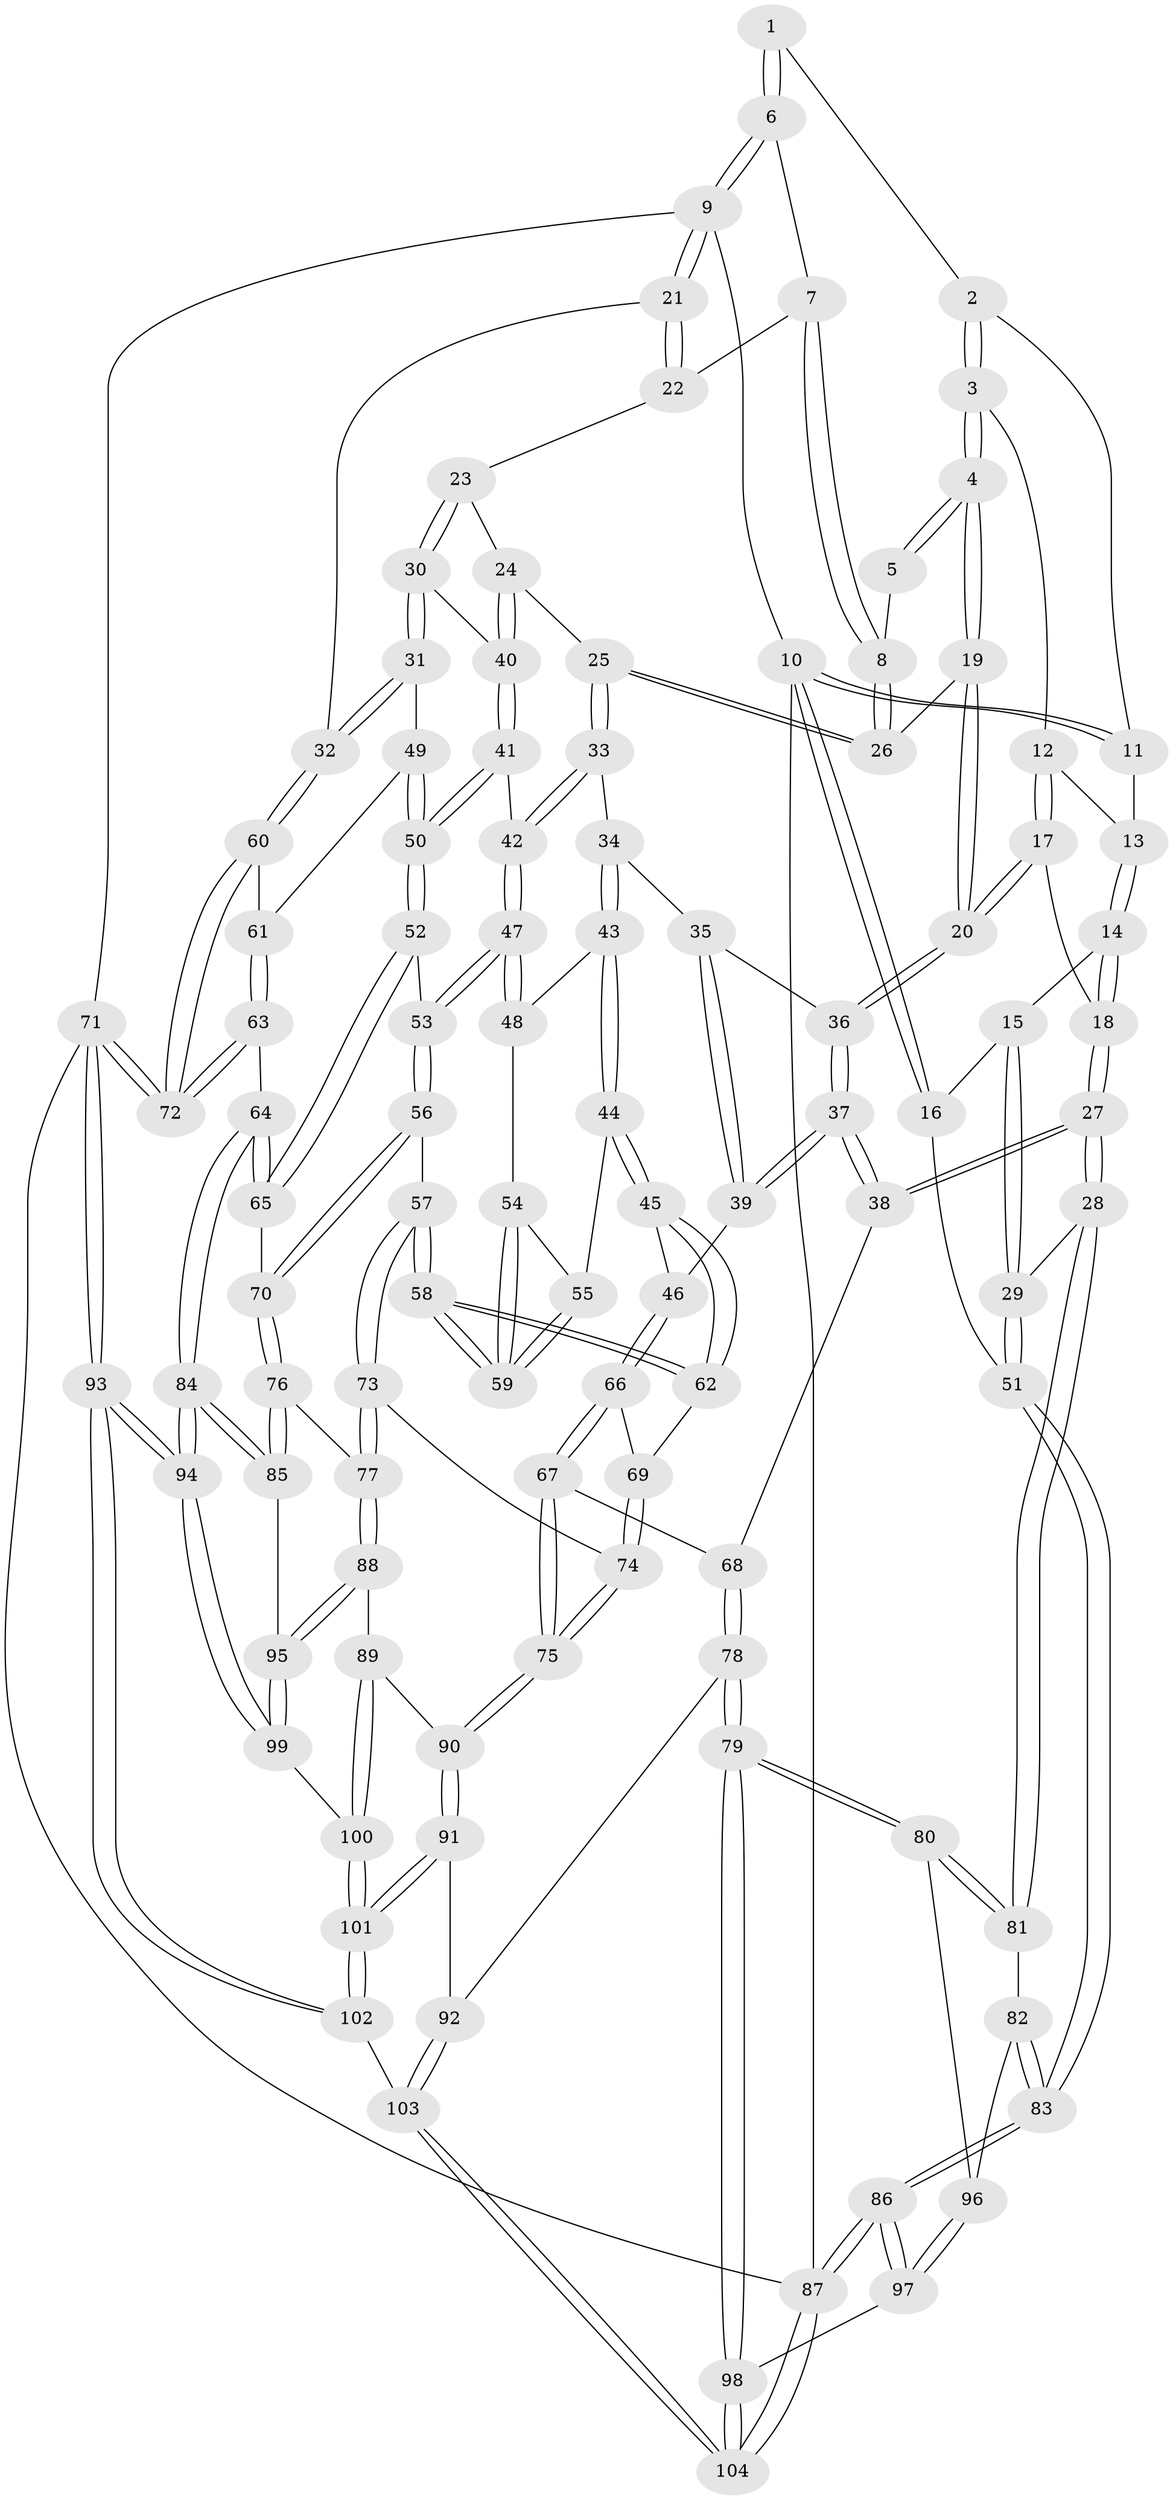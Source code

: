 // coarse degree distribution, {4: 0.5238095238095238, 5: 0.07142857142857142, 3: 0.35714285714285715, 2: 0.023809523809523808, 6: 0.023809523809523808}
// Generated by graph-tools (version 1.1) at 2025/38/03/04/25 23:38:35]
// undirected, 104 vertices, 257 edges
graph export_dot {
  node [color=gray90,style=filled];
  1 [pos="+0.7506773530681745+0"];
  2 [pos="+0.3843688519706369+0"];
  3 [pos="+0.4284315506558907+0.030481520849005447"];
  4 [pos="+0.4955907332598238+0.1302451482356358"];
  5 [pos="+0.5822042169859027+0.014989537228415386"];
  6 [pos="+0.9031036937221808+0"];
  7 [pos="+0.8401166858703185+0"];
  8 [pos="+0.669809904849745+0.1362727969328963"];
  9 [pos="+1+0"];
  10 [pos="+0+0"];
  11 [pos="+0.14621151484322534+0"];
  12 [pos="+0.30142984396087874+0.10350994098589272"];
  13 [pos="+0.19359906413955094+0.03165785517090954"];
  14 [pos="+0.15200959251925159+0.14494347029766608"];
  15 [pos="+0.12740025039030387+0.1570718685093698"];
  16 [pos="+0+0"];
  17 [pos="+0.326809414103007+0.23294204439210306"];
  18 [pos="+0.266259323130848+0.2469736128803161"];
  19 [pos="+0.5065401234664929+0.17171968746137714"];
  20 [pos="+0.40810115148087484+0.2552714570486155"];
  21 [pos="+1+0.33224079920513555"];
  22 [pos="+0.8595370574377168+0.074680118826793"];
  23 [pos="+0.8692551659568756+0.18165727238470278"];
  24 [pos="+0.700713772301254+0.3026279225345432"];
  25 [pos="+0.6746779571477254+0.29948912714535403"];
  26 [pos="+0.614812745235362+0.20121720651590763"];
  27 [pos="+0.08286520759816522+0.49361499339365894"];
  28 [pos="+0.009173010781011078+0.4907917975985333"];
  29 [pos="+0+0.4838417682695844"];
  30 [pos="+1+0.34411532488055513"];
  31 [pos="+1+0.34917315306626967"];
  32 [pos="+1+0.3556126767326106"];
  33 [pos="+0.6192324913091319+0.4001863176662952"];
  34 [pos="+0.46225622297061025+0.3884010170671363"];
  35 [pos="+0.41729956298103577+0.3053580573411284"];
  36 [pos="+0.4123062448048429+0.2944680850848164"];
  37 [pos="+0.21470043977195316+0.4842320401866741"];
  38 [pos="+0.09465189898399196+0.498287682018505"];
  39 [pos="+0.3131862065536753+0.4974185747408336"];
  40 [pos="+0.8428998973361411+0.40026738605870393"];
  41 [pos="+0.8132944662837535+0.4782370822738739"];
  42 [pos="+0.6303840397878243+0.46967439715224896"];
  43 [pos="+0.43507220072916986+0.47041712883065095"];
  44 [pos="+0.4142329525152445+0.5070462672353542"];
  45 [pos="+0.40918274253906267+0.5113823843424552"];
  46 [pos="+0.3974836068348122+0.5154275173568394"];
  47 [pos="+0.6266011947316007+0.48397444007808166"];
  48 [pos="+0.6106045165610074+0.4924693018960263"];
  49 [pos="+0.9197076042924948+0.5445542607794427"];
  50 [pos="+0.8194279872670539+0.5342048400607241"];
  51 [pos="+0+0.4762744810881878"];
  52 [pos="+0.8168150848715127+0.540609167648264"];
  53 [pos="+0.6404529104254554+0.5149578085615215"];
  54 [pos="+0.5654284339228424+0.5288774170390268"];
  55 [pos="+0.44810958349734287+0.5161383536453409"];
  56 [pos="+0.6751694187376844+0.6241753289854651"];
  57 [pos="+0.5567210168943632+0.6618066050128842"];
  58 [pos="+0.533799132756517+0.6305351223648247"];
  59 [pos="+0.5416276520358451+0.5821697726856583"];
  60 [pos="+1+0.43010262765204466"];
  61 [pos="+0.9441719829014219+0.57325635522534"];
  62 [pos="+0.4890383025281146+0.6168300113205185"];
  63 [pos="+0.9542507732613381+0.7213616113441063"];
  64 [pos="+0.9111722317278562+0.731227304095214"];
  65 [pos="+0.7820747131483407+0.6596161836561268"];
  66 [pos="+0.3772246929550157+0.6442019830190874"];
  67 [pos="+0.3181183573311546+0.7169860601717143"];
  68 [pos="+0.1278922911470187+0.539692243365784"];
  69 [pos="+0.44041698924805467+0.6486753305795132"];
  70 [pos="+0.7517873121382125+0.6664856212586499"];
  71 [pos="+1+1"];
  72 [pos="+1+0.7531327125586752"];
  73 [pos="+0.5334896577674644+0.7391189870548794"];
  74 [pos="+0.47599235425921577+0.7251211208468982"];
  75 [pos="+0.3238564390122455+0.7419519127822116"];
  76 [pos="+0.6827511576329686+0.7938180028645784"];
  77 [pos="+0.5445643938597735+0.7704322099296474"];
  78 [pos="+0.19686383897663032+0.8701967469318589"];
  79 [pos="+0.1614176415420015+0.8850776079401006"];
  80 [pos="+0.10843513215209004+0.8381395757960937"];
  81 [pos="+0.08793718067932088+0.8142244603425766"];
  82 [pos="+0.025964890304843505+0.8173716084299906"];
  83 [pos="+0+0.7823695613840305"];
  84 [pos="+0.8060630531292746+0.9978734740942308"];
  85 [pos="+0.7066617791109041+0.8685223555993932"];
  86 [pos="+0+1"];
  87 [pos="+0+1"];
  88 [pos="+0.516263194376671+0.8292560238517158"];
  89 [pos="+0.3907377253935915+0.8556497948554477"];
  90 [pos="+0.31081558801026554+0.8204324814810617"];
  91 [pos="+0.2866378875616877+0.839620838079495"];
  92 [pos="+0.21308280196119211+0.8673729702071483"];
  93 [pos="+0.899029581209942+1"];
  94 [pos="+0.8200519680610888+1"];
  95 [pos="+0.5454528992228299+0.9008536287787111"];
  96 [pos="+0+0.8756363919095468"];
  97 [pos="+0+0.9476734758769807"];
  98 [pos="+0.14349891796529804+0.9197271778278927"];
  99 [pos="+0.5427371187492989+0.9258941775913513"];
  100 [pos="+0.46048717486334795+1"];
  101 [pos="+0.4202753001547105+1"];
  102 [pos="+0.41925425335774635+1"];
  103 [pos="+0.3905644355267881+1"];
  104 [pos="+0.11719402833685197+1"];
  1 -- 2;
  1 -- 6;
  1 -- 6;
  2 -- 3;
  2 -- 3;
  2 -- 11;
  3 -- 4;
  3 -- 4;
  3 -- 12;
  4 -- 5;
  4 -- 5;
  4 -- 19;
  4 -- 19;
  5 -- 8;
  6 -- 7;
  6 -- 9;
  6 -- 9;
  7 -- 8;
  7 -- 8;
  7 -- 22;
  8 -- 26;
  8 -- 26;
  9 -- 10;
  9 -- 21;
  9 -- 21;
  9 -- 71;
  10 -- 11;
  10 -- 11;
  10 -- 16;
  10 -- 16;
  10 -- 87;
  11 -- 13;
  12 -- 13;
  12 -- 17;
  12 -- 17;
  13 -- 14;
  13 -- 14;
  14 -- 15;
  14 -- 18;
  14 -- 18;
  15 -- 16;
  15 -- 29;
  15 -- 29;
  16 -- 51;
  17 -- 18;
  17 -- 20;
  17 -- 20;
  18 -- 27;
  18 -- 27;
  19 -- 20;
  19 -- 20;
  19 -- 26;
  20 -- 36;
  20 -- 36;
  21 -- 22;
  21 -- 22;
  21 -- 32;
  22 -- 23;
  23 -- 24;
  23 -- 30;
  23 -- 30;
  24 -- 25;
  24 -- 40;
  24 -- 40;
  25 -- 26;
  25 -- 26;
  25 -- 33;
  25 -- 33;
  27 -- 28;
  27 -- 28;
  27 -- 38;
  27 -- 38;
  28 -- 29;
  28 -- 81;
  28 -- 81;
  29 -- 51;
  29 -- 51;
  30 -- 31;
  30 -- 31;
  30 -- 40;
  31 -- 32;
  31 -- 32;
  31 -- 49;
  32 -- 60;
  32 -- 60;
  33 -- 34;
  33 -- 42;
  33 -- 42;
  34 -- 35;
  34 -- 43;
  34 -- 43;
  35 -- 36;
  35 -- 39;
  35 -- 39;
  36 -- 37;
  36 -- 37;
  37 -- 38;
  37 -- 38;
  37 -- 39;
  37 -- 39;
  38 -- 68;
  39 -- 46;
  40 -- 41;
  40 -- 41;
  41 -- 42;
  41 -- 50;
  41 -- 50;
  42 -- 47;
  42 -- 47;
  43 -- 44;
  43 -- 44;
  43 -- 48;
  44 -- 45;
  44 -- 45;
  44 -- 55;
  45 -- 46;
  45 -- 62;
  45 -- 62;
  46 -- 66;
  46 -- 66;
  47 -- 48;
  47 -- 48;
  47 -- 53;
  47 -- 53;
  48 -- 54;
  49 -- 50;
  49 -- 50;
  49 -- 61;
  50 -- 52;
  50 -- 52;
  51 -- 83;
  51 -- 83;
  52 -- 53;
  52 -- 65;
  52 -- 65;
  53 -- 56;
  53 -- 56;
  54 -- 55;
  54 -- 59;
  54 -- 59;
  55 -- 59;
  55 -- 59;
  56 -- 57;
  56 -- 70;
  56 -- 70;
  57 -- 58;
  57 -- 58;
  57 -- 73;
  57 -- 73;
  58 -- 59;
  58 -- 59;
  58 -- 62;
  58 -- 62;
  60 -- 61;
  60 -- 72;
  60 -- 72;
  61 -- 63;
  61 -- 63;
  62 -- 69;
  63 -- 64;
  63 -- 72;
  63 -- 72;
  64 -- 65;
  64 -- 65;
  64 -- 84;
  64 -- 84;
  65 -- 70;
  66 -- 67;
  66 -- 67;
  66 -- 69;
  67 -- 68;
  67 -- 75;
  67 -- 75;
  68 -- 78;
  68 -- 78;
  69 -- 74;
  69 -- 74;
  70 -- 76;
  70 -- 76;
  71 -- 72;
  71 -- 72;
  71 -- 93;
  71 -- 93;
  71 -- 87;
  73 -- 74;
  73 -- 77;
  73 -- 77;
  74 -- 75;
  74 -- 75;
  75 -- 90;
  75 -- 90;
  76 -- 77;
  76 -- 85;
  76 -- 85;
  77 -- 88;
  77 -- 88;
  78 -- 79;
  78 -- 79;
  78 -- 92;
  79 -- 80;
  79 -- 80;
  79 -- 98;
  79 -- 98;
  80 -- 81;
  80 -- 81;
  80 -- 96;
  81 -- 82;
  82 -- 83;
  82 -- 83;
  82 -- 96;
  83 -- 86;
  83 -- 86;
  84 -- 85;
  84 -- 85;
  84 -- 94;
  84 -- 94;
  85 -- 95;
  86 -- 87;
  86 -- 87;
  86 -- 97;
  86 -- 97;
  87 -- 104;
  87 -- 104;
  88 -- 89;
  88 -- 95;
  88 -- 95;
  89 -- 90;
  89 -- 100;
  89 -- 100;
  90 -- 91;
  90 -- 91;
  91 -- 92;
  91 -- 101;
  91 -- 101;
  92 -- 103;
  92 -- 103;
  93 -- 94;
  93 -- 94;
  93 -- 102;
  93 -- 102;
  94 -- 99;
  94 -- 99;
  95 -- 99;
  95 -- 99;
  96 -- 97;
  96 -- 97;
  97 -- 98;
  98 -- 104;
  98 -- 104;
  99 -- 100;
  100 -- 101;
  100 -- 101;
  101 -- 102;
  101 -- 102;
  102 -- 103;
  103 -- 104;
  103 -- 104;
}

